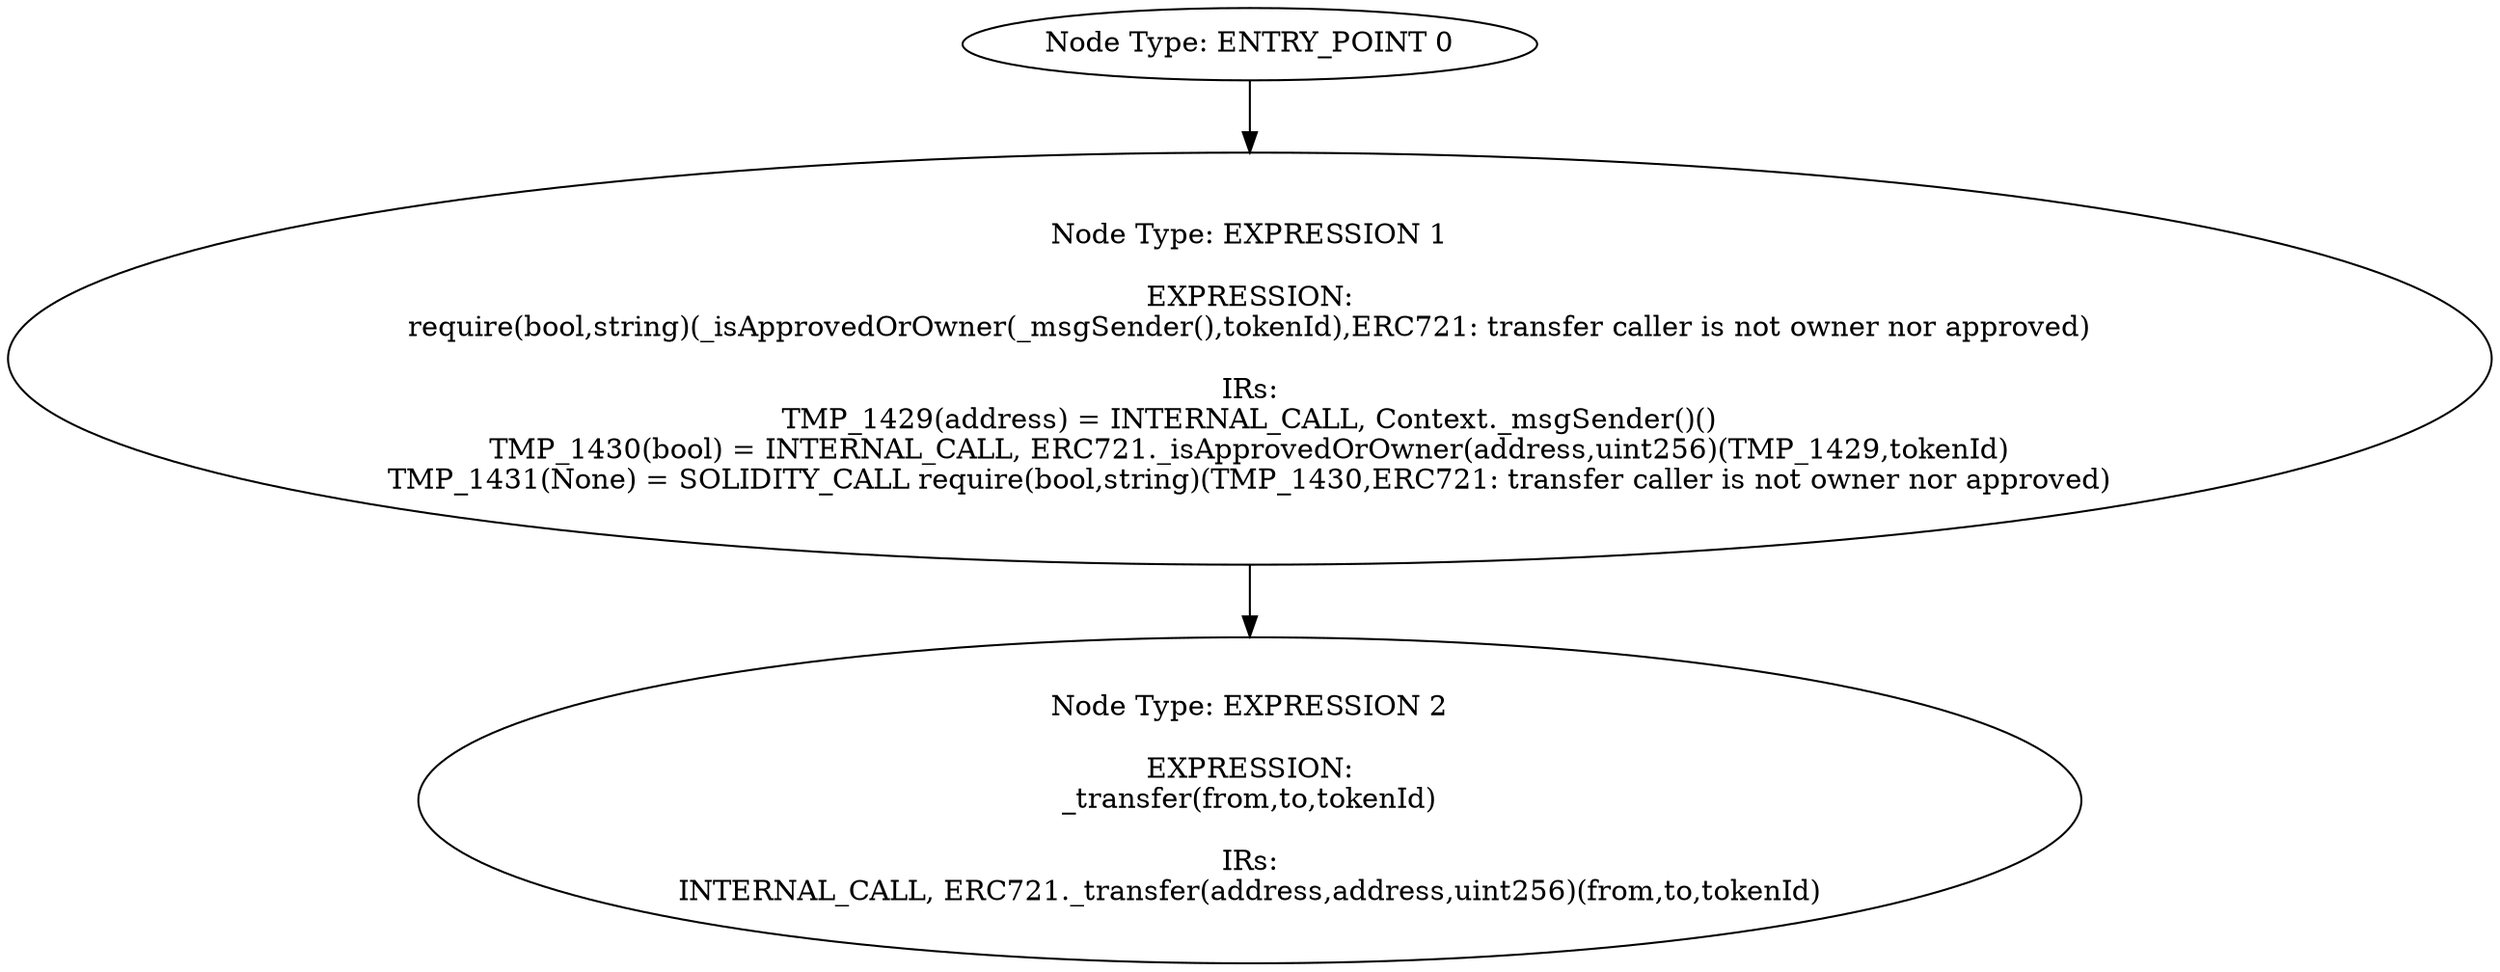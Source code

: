 digraph{
0[label="Node Type: ENTRY_POINT 0
"];
0->1;
1[label="Node Type: EXPRESSION 1

EXPRESSION:
require(bool,string)(_isApprovedOrOwner(_msgSender(),tokenId),ERC721: transfer caller is not owner nor approved)

IRs:
TMP_1429(address) = INTERNAL_CALL, Context._msgSender()()
TMP_1430(bool) = INTERNAL_CALL, ERC721._isApprovedOrOwner(address,uint256)(TMP_1429,tokenId)
TMP_1431(None) = SOLIDITY_CALL require(bool,string)(TMP_1430,ERC721: transfer caller is not owner nor approved)"];
1->2;
2[label="Node Type: EXPRESSION 2

EXPRESSION:
_transfer(from,to,tokenId)

IRs:
INTERNAL_CALL, ERC721._transfer(address,address,uint256)(from,to,tokenId)"];
}
